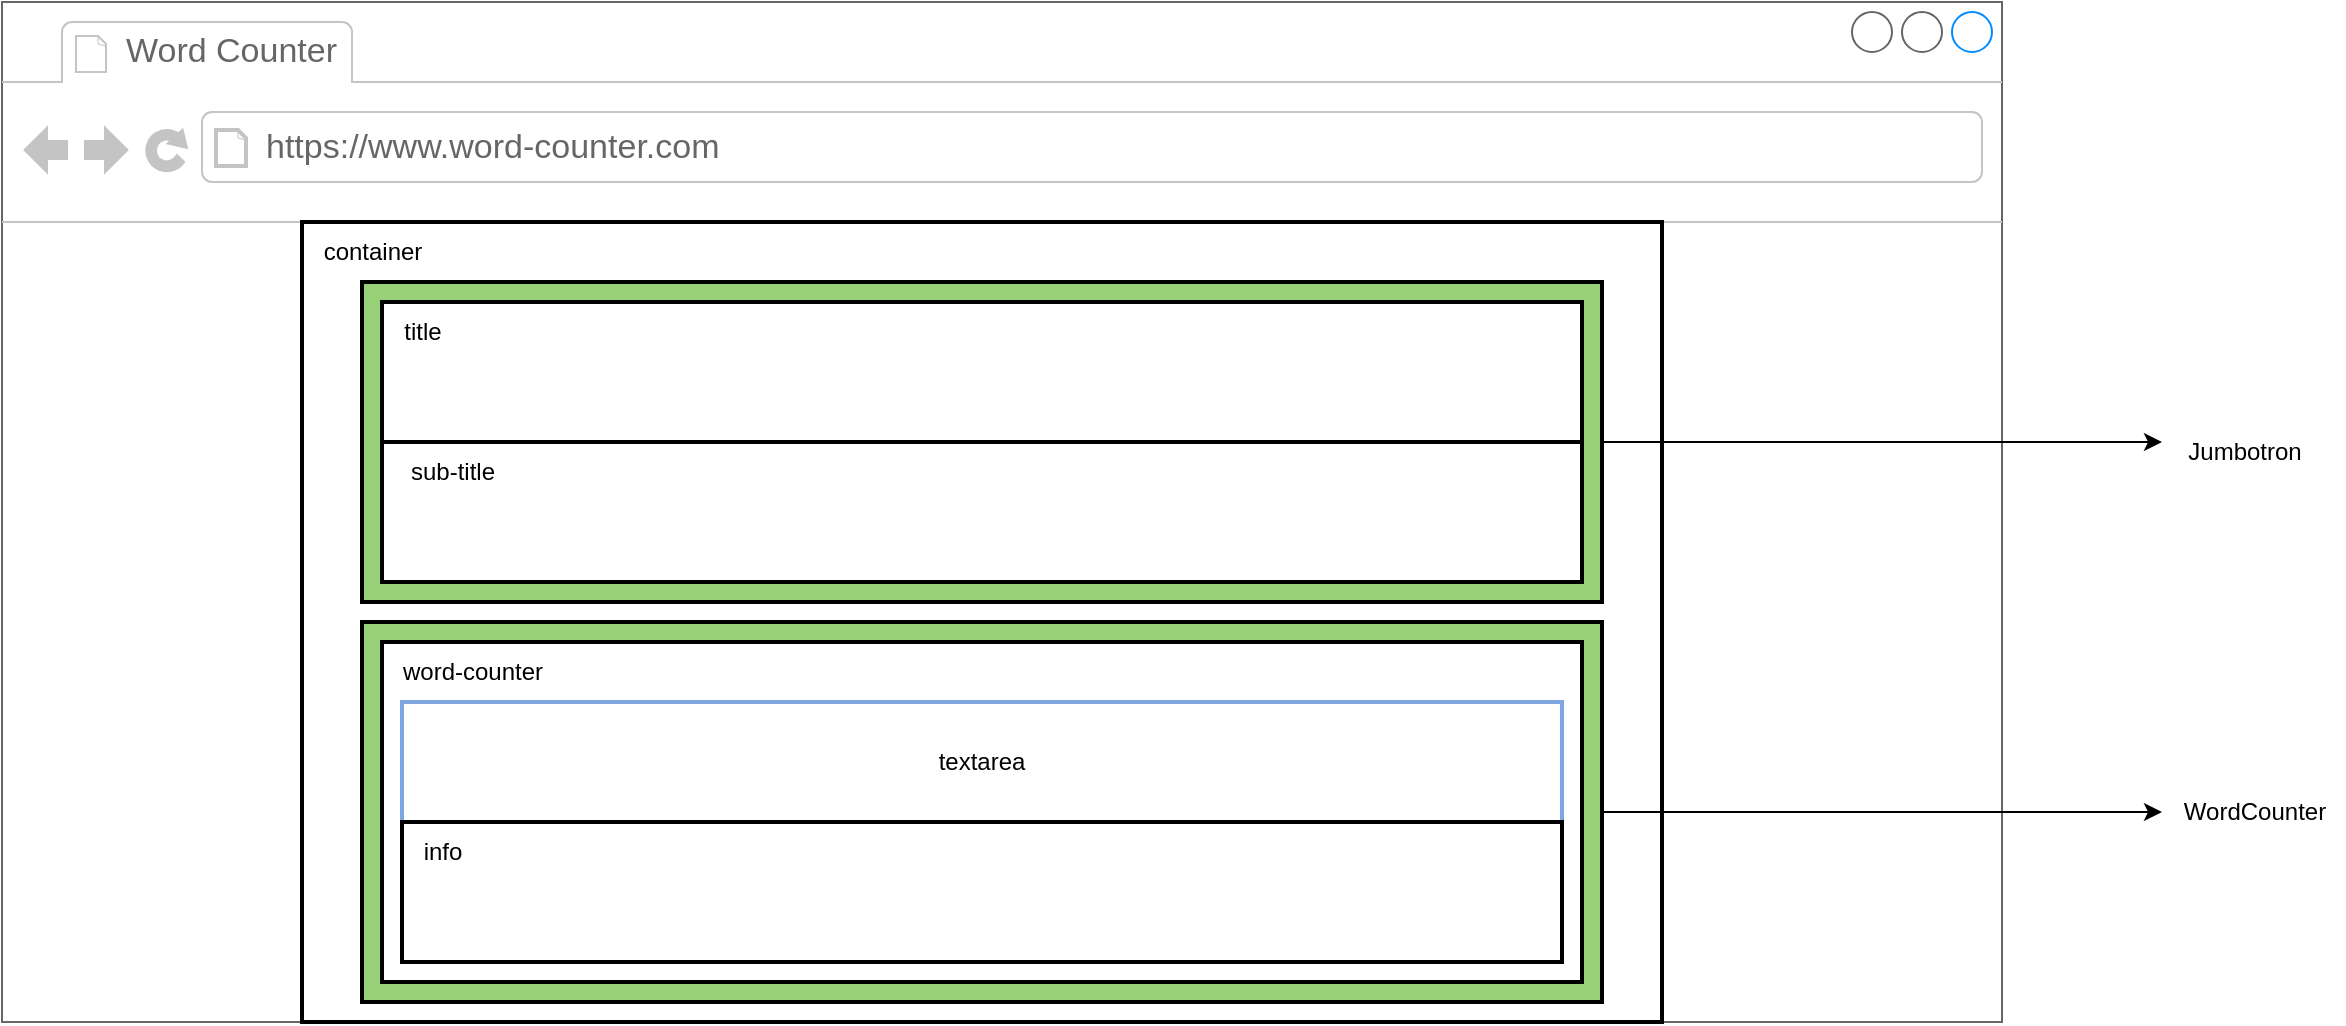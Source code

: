 <mxfile version="20.8.3" type="device"><diagram id="p5yk-ZAicXjCUlpLVGwv" name="Page-1"><mxGraphModel dx="1434" dy="796" grid="1" gridSize="10" guides="1" tooltips="1" connect="1" arrows="1" fold="1" page="1" pageScale="1" pageWidth="827" pageHeight="1169" math="0" shadow="0"><root><mxCell id="0"/><mxCell id="1" parent="0"/><mxCell id="128Jb6Tukgr5ustyrpPb-1" value="" style="strokeWidth=1;shadow=0;dashed=0;align=center;html=1;shape=mxgraph.mockup.containers.browserWindow;rSize=0;strokeColor=#666666;strokeColor2=#008cff;strokeColor3=#c4c4c4;mainText=,;recursiveResize=0;" vertex="1" parent="1"><mxGeometry x="160" y="40" width="1000" height="510" as="geometry"/></mxCell><mxCell id="128Jb6Tukgr5ustyrpPb-2" value="Word Counter" style="strokeWidth=1;shadow=0;dashed=0;align=center;html=1;shape=mxgraph.mockup.containers.anchor;fontSize=17;fontColor=#666666;align=left;" vertex="1" parent="128Jb6Tukgr5ustyrpPb-1"><mxGeometry x="60" y="12" width="110" height="26" as="geometry"/></mxCell><mxCell id="128Jb6Tukgr5ustyrpPb-3" value="https://www.word-counter.com" style="strokeWidth=1;shadow=0;dashed=0;align=center;html=1;shape=mxgraph.mockup.containers.anchor;rSize=0;fontSize=17;fontColor=#666666;align=left;" vertex="1" parent="128Jb6Tukgr5ustyrpPb-1"><mxGeometry x="130" y="60" width="250" height="26" as="geometry"/></mxCell><mxCell id="128Jb6Tukgr5ustyrpPb-9" value="" style="rounded=0;whiteSpace=wrap;html=1;strokeColor=#000000;strokeWidth=2;" vertex="1" parent="128Jb6Tukgr5ustyrpPb-1"><mxGeometry x="150" y="110" width="680" height="400" as="geometry"/></mxCell><mxCell id="128Jb6Tukgr5ustyrpPb-11" value="container" style="text;html=1;align=center;verticalAlign=middle;resizable=0;points=[];autosize=1;strokeColor=none;fillColor=none;" vertex="1" parent="128Jb6Tukgr5ustyrpPb-1"><mxGeometry x="150" y="110" width="70" height="30" as="geometry"/></mxCell><mxCell id="128Jb6Tukgr5ustyrpPb-12" value="" style="rounded=0;whiteSpace=wrap;html=1;strokeColor=#000000;strokeWidth=2;fillColor=#97D077;" vertex="1" parent="128Jb6Tukgr5ustyrpPb-1"><mxGeometry x="180" y="140" width="620" height="160" as="geometry"/></mxCell><mxCell id="128Jb6Tukgr5ustyrpPb-90" value="" style="rounded=0;whiteSpace=wrap;html=1;strokeColor=#000000;strokeWidth=2;" vertex="1" parent="128Jb6Tukgr5ustyrpPb-1"><mxGeometry x="190" y="150" width="600" height="70" as="geometry"/></mxCell><mxCell id="128Jb6Tukgr5ustyrpPb-91" value="title" style="text;html=1;align=center;verticalAlign=middle;resizable=0;points=[];autosize=1;strokeColor=none;fillColor=none;" vertex="1" parent="128Jb6Tukgr5ustyrpPb-1"><mxGeometry x="190" y="150" width="40" height="30" as="geometry"/></mxCell><mxCell id="128Jb6Tukgr5ustyrpPb-92" value="" style="rounded=0;whiteSpace=wrap;html=1;strokeColor=#000000;strokeWidth=2;" vertex="1" parent="128Jb6Tukgr5ustyrpPb-1"><mxGeometry x="190" y="220" width="600" height="70" as="geometry"/></mxCell><mxCell id="128Jb6Tukgr5ustyrpPb-93" value="sub-title" style="text;html=1;align=center;verticalAlign=middle;resizable=0;points=[];autosize=1;strokeColor=none;fillColor=none;" vertex="1" parent="128Jb6Tukgr5ustyrpPb-1"><mxGeometry x="190" y="220" width="70" height="30" as="geometry"/></mxCell><mxCell id="128Jb6Tukgr5ustyrpPb-140" value="" style="rounded=0;whiteSpace=wrap;html=1;strokeWidth=2;strokeColor=#000000;fillColor=#97D077;" vertex="1" parent="128Jb6Tukgr5ustyrpPb-1"><mxGeometry x="180" y="310" width="620" height="190" as="geometry"/></mxCell><mxCell id="128Jb6Tukgr5ustyrpPb-142" value="" style="rounded=0;whiteSpace=wrap;html=1;strokeColor=#000000;strokeWidth=2;" vertex="1" parent="128Jb6Tukgr5ustyrpPb-1"><mxGeometry x="190" y="320" width="600" height="170" as="geometry"/></mxCell><mxCell id="128Jb6Tukgr5ustyrpPb-143" value="word-counter" style="text;html=1;align=center;verticalAlign=middle;resizable=0;points=[];autosize=1;strokeColor=none;fillColor=none;" vertex="1" parent="128Jb6Tukgr5ustyrpPb-1"><mxGeometry x="190" y="320" width="90" height="30" as="geometry"/></mxCell><mxCell id="128Jb6Tukgr5ustyrpPb-144" value="textarea" style="rounded=0;whiteSpace=wrap;html=1;strokeColor=#7EA6E0;strokeWidth=2;" vertex="1" parent="128Jb6Tukgr5ustyrpPb-1"><mxGeometry x="200" y="350" width="580" height="60" as="geometry"/></mxCell><mxCell id="128Jb6Tukgr5ustyrpPb-145" value="" style="rounded=0;whiteSpace=wrap;html=1;strokeColor=#000000;strokeWidth=2;" vertex="1" parent="128Jb6Tukgr5ustyrpPb-1"><mxGeometry x="200" y="410" width="580" height="70" as="geometry"/></mxCell><mxCell id="128Jb6Tukgr5ustyrpPb-146" value="info" style="text;html=1;align=center;verticalAlign=middle;resizable=0;points=[];autosize=1;strokeColor=none;fillColor=none;" vertex="1" parent="128Jb6Tukgr5ustyrpPb-1"><mxGeometry x="200" y="410" width="40" height="30" as="geometry"/></mxCell><mxCell id="128Jb6Tukgr5ustyrpPb-74" value="Jumbotron" style="text;html=1;align=center;verticalAlign=middle;resizable=0;points=[];autosize=1;strokeColor=none;fillColor=none;" vertex="1" parent="1"><mxGeometry x="1241" y="250" width="80" height="30" as="geometry"/></mxCell><mxCell id="128Jb6Tukgr5ustyrpPb-89" style="edgeStyle=orthogonalEdgeStyle;rounded=0;orthogonalLoop=1;jettySize=auto;html=1;exitX=1;exitY=0.5;exitDx=0;exitDy=0;" edge="1" parent="1" source="128Jb6Tukgr5ustyrpPb-12"><mxGeometry relative="1" as="geometry"><mxPoint x="1240" y="260" as="targetPoint"/></mxGeometry></mxCell><mxCell id="128Jb6Tukgr5ustyrpPb-141" value="WordCounter" style="text;html=1;align=center;verticalAlign=middle;resizable=0;points=[];autosize=1;strokeColor=none;fillColor=none;" vertex="1" parent="1"><mxGeometry x="1241" y="430" width="90" height="30" as="geometry"/></mxCell><mxCell id="128Jb6Tukgr5ustyrpPb-147" style="edgeStyle=orthogonalEdgeStyle;rounded=0;orthogonalLoop=1;jettySize=auto;html=1;exitX=1;exitY=0.5;exitDx=0;exitDy=0;" edge="1" parent="1" source="128Jb6Tukgr5ustyrpPb-140"><mxGeometry relative="1" as="geometry"><mxPoint x="1240" y="445" as="targetPoint"/></mxGeometry></mxCell></root></mxGraphModel></diagram></mxfile>